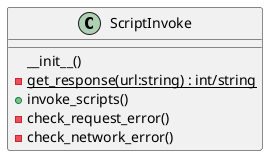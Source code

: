 @startuml

class ScriptInvoke{
__init__()
-{static}get_response(url:string) : int/string
+invoke_scripts()
-check_request_error()
-check_network_error()
}

@enduml